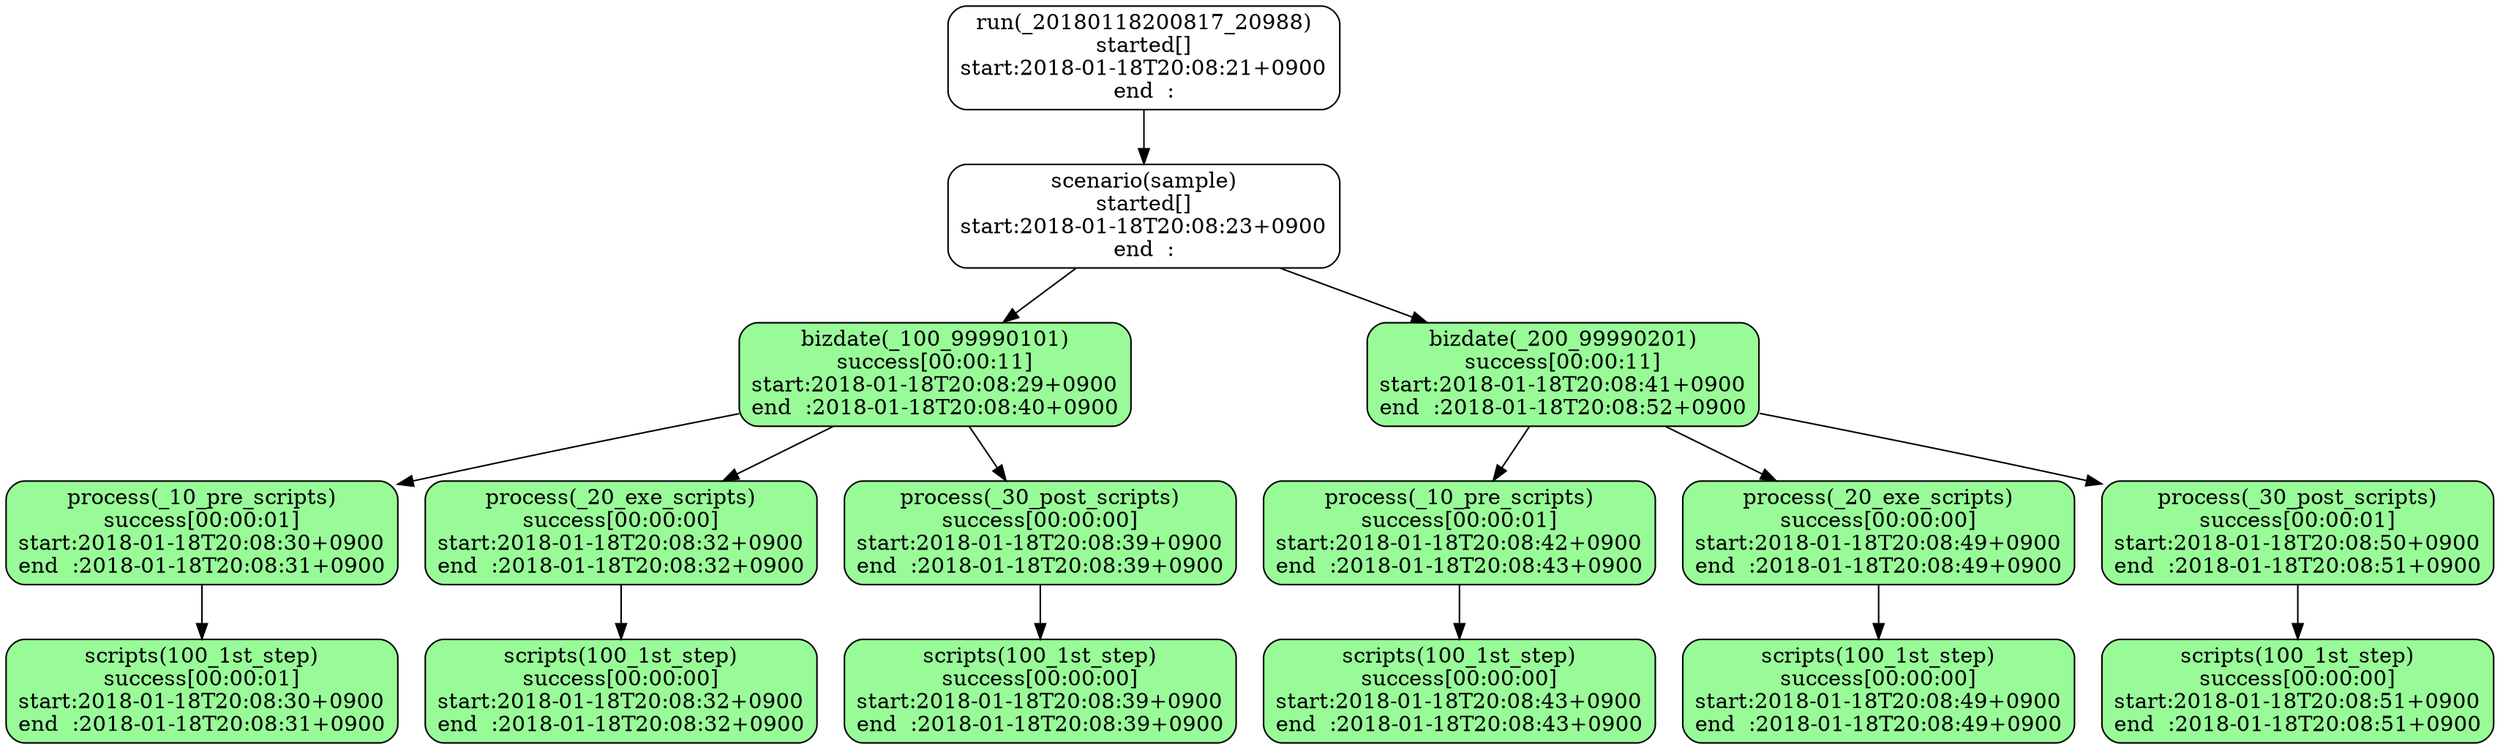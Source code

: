 digraph G {
  x20180118200817x20988xrun[label="run(_20180118200817_20988)\nstarted[]\nstart:2018-01-18T20:08:21+0900\nend  :",shape="box",style="filled,rounded",fillcolor="white"];
  x20180118200817x20988xrunxsample[label="scenario(sample)\nstarted[]\nstart:2018-01-18T20:08:23+0900\nend  :",shape="box",style="filled,rounded",fillcolor="white"];
  x20180118200817x20988xrunxsamplexx100x99990101[label="bizdate(_100_99990101)\nsuccess[00:00:11]\nstart:2018-01-18T20:08:29+0900\nend  :2018-01-18T20:08:40+0900",shape="box",style="filled,rounded",fillcolor="palegreen"];
  x20180118200817x20988xrunxsamplexx100x99990101xx10xprexscripts[label="process(_10_pre_scripts)\nsuccess[00:00:01]\nstart:2018-01-18T20:08:30+0900\nend  :2018-01-18T20:08:31+0900",shape="box",style="filled,rounded",fillcolor="palegreen"];
  x20180118200817x20988xrunxsamplexx100x99990101xx10xprexscriptsx100x1stxstep[label="scripts(100_1st_step)\nsuccess[00:00:01]\nstart:2018-01-18T20:08:30+0900\nend  :2018-01-18T20:08:31+0900",shape="box",style="filled,rounded",fillcolor="palegreen"];
  x20180118200817x20988xrunxsamplexx100x99990101xx20xexexscripts[label="process(_20_exe_scripts)\nsuccess[00:00:00]\nstart:2018-01-18T20:08:32+0900\nend  :2018-01-18T20:08:32+0900",shape="box",style="filled,rounded",fillcolor="palegreen"];
  x20180118200817x20988xrunxsamplexx100x99990101xx20xexexscriptsx100x1stxstep[label="scripts(100_1st_step)\nsuccess[00:00:00]\nstart:2018-01-18T20:08:32+0900\nend  :2018-01-18T20:08:32+0900",shape="box",style="filled,rounded",fillcolor="palegreen"];
  x20180118200817x20988xrunxsamplexx100x99990101xx30xpostxscripts[label="process(_30_post_scripts)\nsuccess[00:00:00]\nstart:2018-01-18T20:08:39+0900\nend  :2018-01-18T20:08:39+0900",shape="box",style="filled,rounded",fillcolor="palegreen"];
  x20180118200817x20988xrunxsamplexx100x99990101xx30xpostxscriptsx100x1stxstep[label="scripts(100_1st_step)\nsuccess[00:00:00]\nstart:2018-01-18T20:08:39+0900\nend  :2018-01-18T20:08:39+0900",shape="box",style="filled,rounded",fillcolor="palegreen"];
  x20180118200817x20988xrunxsamplexx200x99990201[label="bizdate(_200_99990201)\nsuccess[00:00:11]\nstart:2018-01-18T20:08:41+0900\nend  :2018-01-18T20:08:52+0900",shape="box",style="filled,rounded",fillcolor="palegreen"];
  x20180118200817x20988xrunxsamplexx200x99990201xx10xprexscripts[label="process(_10_pre_scripts)\nsuccess[00:00:01]\nstart:2018-01-18T20:08:42+0900\nend  :2018-01-18T20:08:43+0900",shape="box",style="filled,rounded",fillcolor="palegreen"];
  x20180118200817x20988xrunxsamplexx200x99990201xx10xprexscriptsx100x1stxstep[label="scripts(100_1st_step)\nsuccess[00:00:00]\nstart:2018-01-18T20:08:43+0900\nend  :2018-01-18T20:08:43+0900",shape="box",style="filled,rounded",fillcolor="palegreen"];
  x20180118200817x20988xrunxsamplexx200x99990201xx20xexexscripts[label="process(_20_exe_scripts)\nsuccess[00:00:00]\nstart:2018-01-18T20:08:49+0900\nend  :2018-01-18T20:08:49+0900",shape="box",style="filled,rounded",fillcolor="palegreen"];
  x20180118200817x20988xrunxsamplexx200x99990201xx20xexexscriptsx100x1stxstep[label="scripts(100_1st_step)\nsuccess[00:00:00]\nstart:2018-01-18T20:08:49+0900\nend  :2018-01-18T20:08:49+0900",shape="box",style="filled,rounded",fillcolor="palegreen"];
  x20180118200817x20988xrunxsamplexx200x99990201xx30xpostxscripts[label="process(_30_post_scripts)\nsuccess[00:00:01]\nstart:2018-01-18T20:08:50+0900\nend  :2018-01-18T20:08:51+0900",shape="box",style="filled,rounded",fillcolor="palegreen"];
  x20180118200817x20988xrunxsamplexx200x99990201xx30xpostxscriptsx100x1stxstep[label="scripts(100_1st_step)\nsuccess[00:00:00]\nstart:2018-01-18T20:08:51+0900\nend  :2018-01-18T20:08:51+0900",shape="box",style="filled,rounded",fillcolor="palegreen"];
  x20180118200817x20988xrun -> x20180118200817x20988xrunxsample;
  x20180118200817x20988xrunxsample -> x20180118200817x20988xrunxsamplexx100x99990101;
  x20180118200817x20988xrunxsamplexx100x99990101 -> x20180118200817x20988xrunxsamplexx100x99990101xx10xprexscripts;
  x20180118200817x20988xrunxsamplexx100x99990101xx10xprexscripts -> x20180118200817x20988xrunxsamplexx100x99990101xx10xprexscriptsx100x1stxstep;
  x20180118200817x20988xrunxsamplexx100x99990101 -> x20180118200817x20988xrunxsamplexx100x99990101xx20xexexscripts;
  x20180118200817x20988xrunxsamplexx100x99990101xx20xexexscripts -> x20180118200817x20988xrunxsamplexx100x99990101xx20xexexscriptsx100x1stxstep;
  x20180118200817x20988xrunxsamplexx100x99990101 -> x20180118200817x20988xrunxsamplexx100x99990101xx30xpostxscripts;
  x20180118200817x20988xrunxsamplexx100x99990101xx30xpostxscripts -> x20180118200817x20988xrunxsamplexx100x99990101xx30xpostxscriptsx100x1stxstep;
  x20180118200817x20988xrunxsample -> x20180118200817x20988xrunxsamplexx200x99990201;
  x20180118200817x20988xrunxsamplexx200x99990201 -> x20180118200817x20988xrunxsamplexx200x99990201xx10xprexscripts;
  x20180118200817x20988xrunxsamplexx200x99990201xx10xprexscripts -> x20180118200817x20988xrunxsamplexx200x99990201xx10xprexscriptsx100x1stxstep;
  x20180118200817x20988xrunxsamplexx200x99990201 -> x20180118200817x20988xrunxsamplexx200x99990201xx20xexexscripts;
  x20180118200817x20988xrunxsamplexx200x99990201xx20xexexscripts -> x20180118200817x20988xrunxsamplexx200x99990201xx20xexexscriptsx100x1stxstep;
  x20180118200817x20988xrunxsamplexx200x99990201 -> x20180118200817x20988xrunxsamplexx200x99990201xx30xpostxscripts;
  x20180118200817x20988xrunxsamplexx200x99990201xx30xpostxscripts -> x20180118200817x20988xrunxsamplexx200x99990201xx30xpostxscriptsx100x1stxstep;
}
